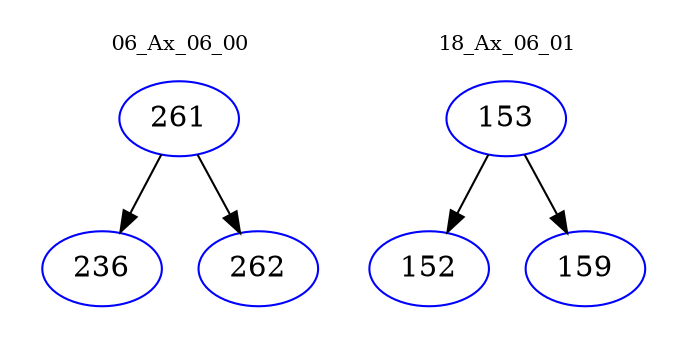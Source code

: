digraph{
subgraph cluster_0 {
color = white
label = "06_Ax_06_00";
fontsize=10;
T0_261 [label="261", color="blue"]
T0_261 -> T0_236 [color="black"]
T0_236 [label="236", color="blue"]
T0_261 -> T0_262 [color="black"]
T0_262 [label="262", color="blue"]
}
subgraph cluster_1 {
color = white
label = "18_Ax_06_01";
fontsize=10;
T1_153 [label="153", color="blue"]
T1_153 -> T1_152 [color="black"]
T1_152 [label="152", color="blue"]
T1_153 -> T1_159 [color="black"]
T1_159 [label="159", color="blue"]
}
}
